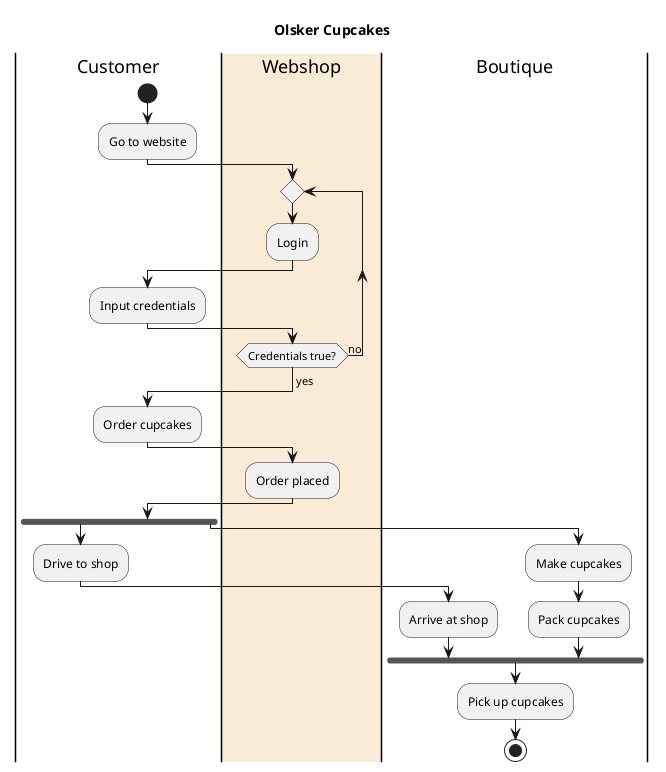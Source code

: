 @startuml
Title Olsker Cupcakes
|Customer|
start
:Go to website;
|#AntiqueWhite|Webshop|
repeat
:Login;
|Customer|
:Input credentials;
|Webshop|
repeat while (Credentials true?) is (no)
->yes;
|Customer|
:Order cupcakes;
|Webshop|
:Order placed;
|Customer|
fork
:Drive to shop;
|Boutique|
:Arrive at shop;
fork again
|Boutique|
:Make cupcakes;
:Pack cupcakes;
end fork
:Pick up cupcakes;
stop
@enduml